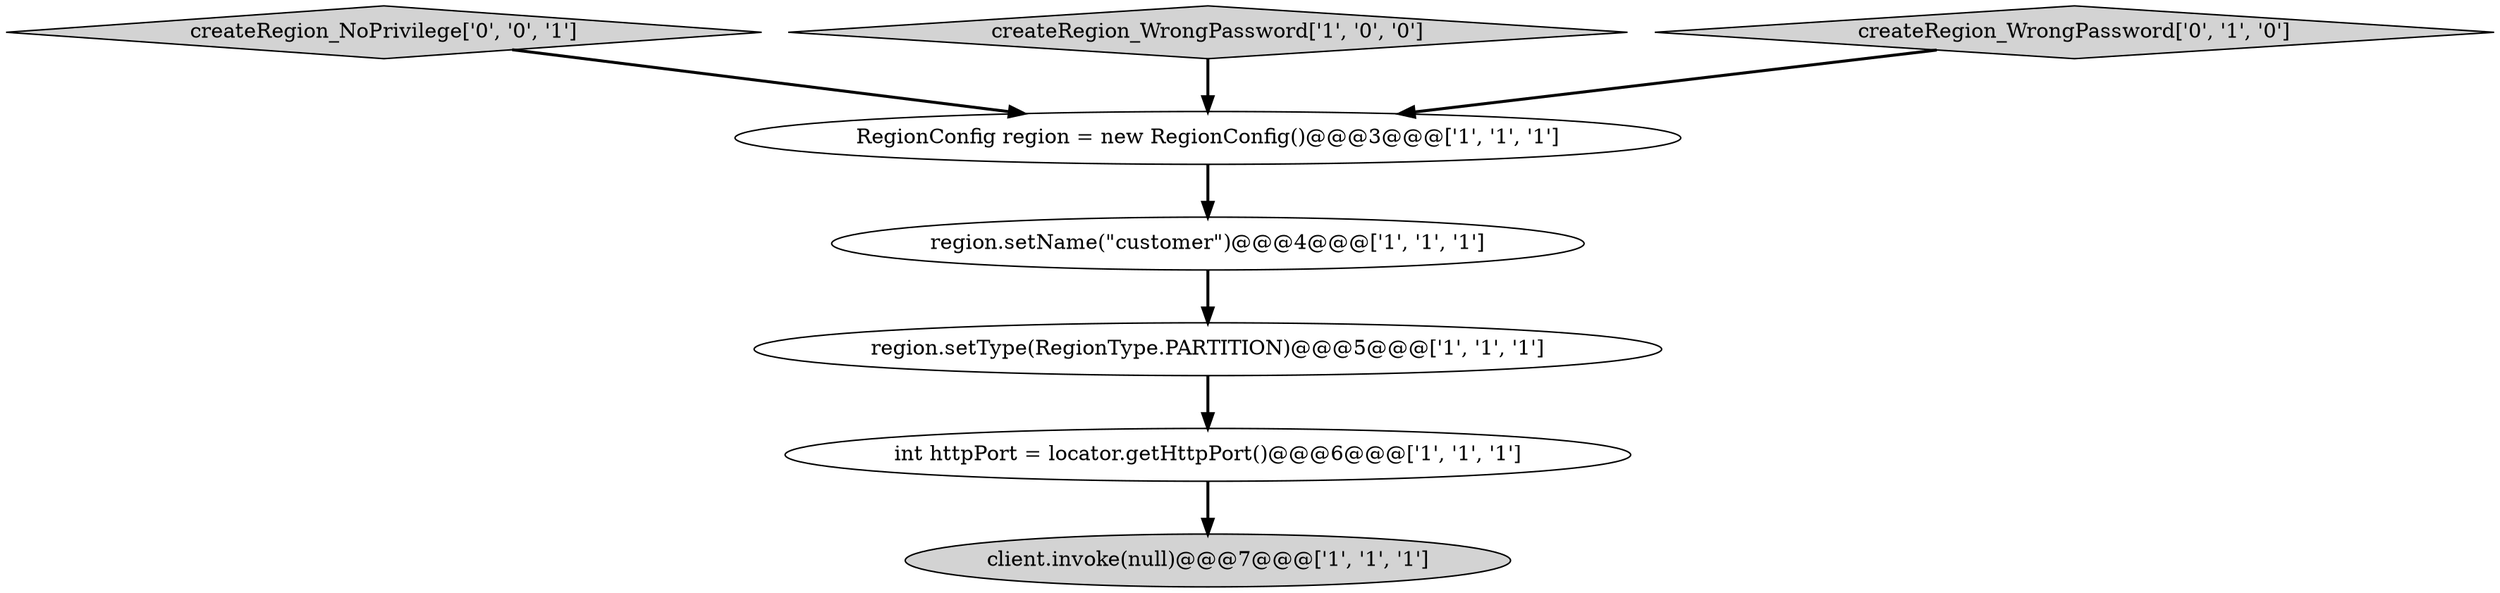 digraph {
7 [style = filled, label = "createRegion_NoPrivilege['0', '0', '1']", fillcolor = lightgray, shape = diamond image = "AAA0AAABBB3BBB"];
5 [style = filled, label = "region.setType(RegionType.PARTITION)@@@5@@@['1', '1', '1']", fillcolor = white, shape = ellipse image = "AAA0AAABBB1BBB"];
3 [style = filled, label = "int httpPort = locator.getHttpPort()@@@6@@@['1', '1', '1']", fillcolor = white, shape = ellipse image = "AAA0AAABBB1BBB"];
0 [style = filled, label = "RegionConfig region = new RegionConfig()@@@3@@@['1', '1', '1']", fillcolor = white, shape = ellipse image = "AAA0AAABBB1BBB"];
1 [style = filled, label = "region.setName(\"customer\")@@@4@@@['1', '1', '1']", fillcolor = white, shape = ellipse image = "AAA0AAABBB1BBB"];
4 [style = filled, label = "createRegion_WrongPassword['1', '0', '0']", fillcolor = lightgray, shape = diamond image = "AAA0AAABBB1BBB"];
2 [style = filled, label = "client.invoke(null)@@@7@@@['1', '1', '1']", fillcolor = lightgray, shape = ellipse image = "AAA0AAABBB1BBB"];
6 [style = filled, label = "createRegion_WrongPassword['0', '1', '0']", fillcolor = lightgray, shape = diamond image = "AAA0AAABBB2BBB"];
0->1 [style = bold, label=""];
6->0 [style = bold, label=""];
5->3 [style = bold, label=""];
7->0 [style = bold, label=""];
3->2 [style = bold, label=""];
4->0 [style = bold, label=""];
1->5 [style = bold, label=""];
}
